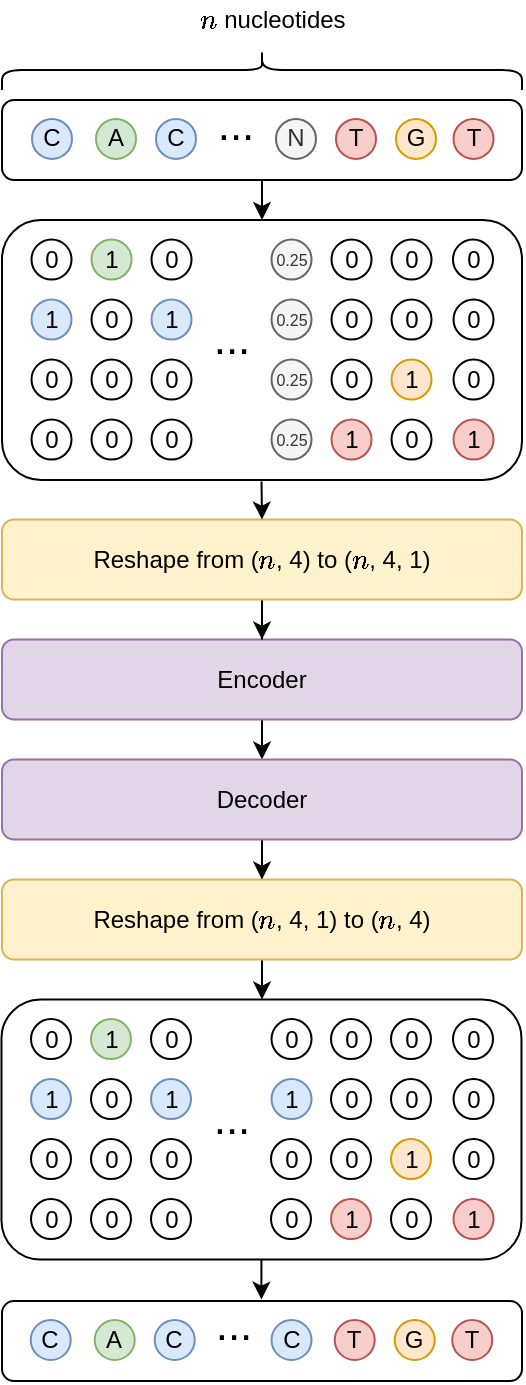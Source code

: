 <mxfile version="12.5.3" type="device"><diagram id="mADj3N52reezFfNrAovU" name="Page-1"><mxGraphModel dx="1422" dy="854" grid="1" gridSize="10" guides="1" tooltips="1" connect="1" arrows="1" fold="1" page="1" pageScale="1" pageWidth="827" pageHeight="1169" math="1" shadow="0"><root><mxCell id="0"/><mxCell id="1" parent="0"/><mxCell id="u04QPXvUlmv84Ei0NOCg-1" style="edgeStyle=orthogonalEdgeStyle;rounded=0;orthogonalLoop=1;jettySize=auto;html=1;" parent="1" source="u04QPXvUlmv84Ei0NOCg-2" edge="1"><mxGeometry relative="1" as="geometry"><mxPoint x="410" y="429.77" as="targetPoint"/></mxGeometry></mxCell><mxCell id="u04QPXvUlmv84Ei0NOCg-2" value="Encoder" style="rounded=1;whiteSpace=wrap;html=1;fillColor=#e1d5e7;strokeColor=#9673a6;" parent="1" vertex="1"><mxGeometry x="280" y="369.77" width="260" height="40" as="geometry"/></mxCell><mxCell id="Sl0_x4nXyxvZzu1vDAZW-5" style="edgeStyle=orthogonalEdgeStyle;rounded=0;orthogonalLoop=1;jettySize=auto;html=1;" parent="1" source="Sl0_x4nXyxvZzu1vDAZW-1" target="Sl0_x4nXyxvZzu1vDAZW-4" edge="1"><mxGeometry relative="1" as="geometry"/></mxCell><mxCell id="Sl0_x4nXyxvZzu1vDAZW-1" value="Decoder" style="rounded=1;whiteSpace=wrap;html=1;fillColor=#e1d5e7;strokeColor=#9673a6;" parent="1" vertex="1"><mxGeometry x="280" y="429.77" width="260" height="40" as="geometry"/></mxCell><mxCell id="Sl0_x4nXyxvZzu1vDAZW-3" style="edgeStyle=orthogonalEdgeStyle;rounded=0;orthogonalLoop=1;jettySize=auto;html=1;" parent="1" source="Sl0_x4nXyxvZzu1vDAZW-2" target="u04QPXvUlmv84Ei0NOCg-2" edge="1"><mxGeometry relative="1" as="geometry"/></mxCell><mxCell id="Sl0_x4nXyxvZzu1vDAZW-2" value="Reshape from (\(n\), 4) to (\(n\), 4, 1)" style="rounded=1;whiteSpace=wrap;html=1;fillColor=#fff2cc;strokeColor=#d6b656;" parent="1" vertex="1"><mxGeometry x="280" y="309.77" width="260" height="40" as="geometry"/></mxCell><mxCell id="Tzt24uJ621JwQ1t6ZQts-78" style="edgeStyle=orthogonalEdgeStyle;rounded=0;orthogonalLoop=1;jettySize=auto;html=1;" edge="1" parent="1" source="Sl0_x4nXyxvZzu1vDAZW-4" target="Tzt24uJ621JwQ1t6ZQts-48"><mxGeometry relative="1" as="geometry"/></mxCell><mxCell id="Sl0_x4nXyxvZzu1vDAZW-4" value="Reshape from (\(n\), 4, 1) to (\(n\), 4)" style="rounded=1;whiteSpace=wrap;html=1;fillColor=#fff2cc;strokeColor=#d6b656;" parent="1" vertex="1"><mxGeometry x="280" y="489.77" width="260" height="40" as="geometry"/></mxCell><mxCell id="Sl0_x4nXyxvZzu1vDAZW-6" value="" style="endArrow=classic;html=1;entryX=0.5;entryY=0;entryDx=0;entryDy=0;" parent="1" target="Sl0_x4nXyxvZzu1vDAZW-2" edge="1"><mxGeometry width="50" height="50" relative="1" as="geometry"><mxPoint x="409.76" y="290.77" as="sourcePoint"/><mxPoint x="329.76" y="560.77" as="targetPoint"/></mxGeometry></mxCell><mxCell id="Tzt24uJ621JwQ1t6ZQts-1" style="edgeStyle=orthogonalEdgeStyle;rounded=0;orthogonalLoop=1;jettySize=auto;html=1;fontSize=8;" edge="1" parent="1" source="Tzt24uJ621JwQ1t6ZQts-2" target="Tzt24uJ621JwQ1t6ZQts-8"><mxGeometry relative="1" as="geometry"><Array as="points"><mxPoint x="440" y="145"/><mxPoint x="440" y="145"/></Array></mxGeometry></mxCell><mxCell id="Tzt24uJ621JwQ1t6ZQts-2" value="" style="rounded=1;whiteSpace=wrap;html=1;rotation=90;" vertex="1" parent="1"><mxGeometry x="390" y="-10" width="40" height="260" as="geometry"/></mxCell><mxCell id="Tzt24uJ621JwQ1t6ZQts-3" value="A" style="ellipse;whiteSpace=wrap;html=1;aspect=fixed;fillColor=#d5e8d4;strokeColor=#82b366;" vertex="1" parent="1"><mxGeometry x="327" y="109.45" width="20" height="20" as="geometry"/></mxCell><mxCell id="Tzt24uJ621JwQ1t6ZQts-4" value="C" style="ellipse;whiteSpace=wrap;html=1;aspect=fixed;fillColor=#dae8fc;strokeColor=#6c8ebf;" vertex="1" parent="1"><mxGeometry x="357" y="109.45" width="20" height="20" as="geometry"/></mxCell><mxCell id="Tzt24uJ621JwQ1t6ZQts-5" value="N" style="ellipse;whiteSpace=wrap;html=1;aspect=fixed;fillColor=#f5f5f5;strokeColor=#666666;fontColor=#333333;" vertex="1" parent="1"><mxGeometry x="417" y="109.45" width="20" height="20" as="geometry"/></mxCell><mxCell id="Tzt24uJ621JwQ1t6ZQts-6" value="T" style="ellipse;whiteSpace=wrap;html=1;aspect=fixed;fillColor=#f8cecc;strokeColor=#b85450;" vertex="1" parent="1"><mxGeometry x="447" y="109.45" width="20" height="20" as="geometry"/></mxCell><mxCell id="Tzt24uJ621JwQ1t6ZQts-7" value="G" style="ellipse;whiteSpace=wrap;html=1;aspect=fixed;fillColor=#ffe6cc;strokeColor=#d79b00;" vertex="1" parent="1"><mxGeometry x="477" y="109.45" width="20" height="20" as="geometry"/></mxCell><mxCell id="Tzt24uJ621JwQ1t6ZQts-8" value="" style="rounded=1;whiteSpace=wrap;html=1;rotation=90;" vertex="1" parent="1"><mxGeometry x="345" y="95" width="130" height="260" as="geometry"/></mxCell><mxCell id="Tzt24uJ621JwQ1t6ZQts-9" value="1" style="ellipse;whiteSpace=wrap;html=1;aspect=fixed;fillColor=#d5e8d4;strokeColor=#82b366;" vertex="1" parent="1"><mxGeometry x="324.76" y="169.77" width="20" height="20" as="geometry"/></mxCell><mxCell id="Tzt24uJ621JwQ1t6ZQts-10" value="0" style="ellipse;whiteSpace=wrap;html=1;aspect=fixed;" vertex="1" parent="1"><mxGeometry x="354.76" y="169.77" width="20" height="20" as="geometry"/></mxCell><mxCell id="Tzt24uJ621JwQ1t6ZQts-11" value="0.25" style="ellipse;whiteSpace=wrap;html=1;aspect=fixed;fontSize=8;fillColor=#f5f5f5;strokeColor=#666666;fontColor=#333333;" vertex="1" parent="1"><mxGeometry x="414.76" y="169.77" width="20" height="20" as="geometry"/></mxCell><mxCell id="Tzt24uJ621JwQ1t6ZQts-12" value="0" style="ellipse;whiteSpace=wrap;html=1;aspect=fixed;" vertex="1" parent="1"><mxGeometry x="444.76" y="169.77" width="20" height="20" as="geometry"/></mxCell><mxCell id="Tzt24uJ621JwQ1t6ZQts-13" value="0" style="ellipse;whiteSpace=wrap;html=1;aspect=fixed;" vertex="1" parent="1"><mxGeometry x="474.76" y="199.77" width="20" height="20" as="geometry"/></mxCell><mxCell id="Tzt24uJ621JwQ1t6ZQts-14" value="0.25" style="ellipse;whiteSpace=wrap;html=1;aspect=fixed;fontSize=8;fillColor=#f5f5f5;strokeColor=#666666;fontColor=#333333;" vertex="1" parent="1"><mxGeometry x="414.76" y="199.77" width="20" height="20" as="geometry"/></mxCell><mxCell id="Tzt24uJ621JwQ1t6ZQts-15" value="0.25" style="ellipse;whiteSpace=wrap;html=1;aspect=fixed;fontSize=8;fillColor=#f5f5f5;strokeColor=#666666;fontColor=#333333;" vertex="1" parent="1"><mxGeometry x="414.76" y="229.77" width="20" height="20" as="geometry"/></mxCell><mxCell id="Tzt24uJ621JwQ1t6ZQts-16" value="0.25" style="ellipse;whiteSpace=wrap;html=1;aspect=fixed;fontSize=8;fillColor=#f5f5f5;strokeColor=#666666;fontColor=#333333;" vertex="1" parent="1"><mxGeometry x="414.76" y="259.77" width="20" height="20" as="geometry"/></mxCell><mxCell id="Tzt24uJ621JwQ1t6ZQts-17" value="0" style="ellipse;whiteSpace=wrap;html=1;aspect=fixed;" vertex="1" parent="1"><mxGeometry x="324.76" y="199.77" width="20" height="20" as="geometry"/></mxCell><mxCell id="Tzt24uJ621JwQ1t6ZQts-18" value="0" style="ellipse;whiteSpace=wrap;html=1;aspect=fixed;" vertex="1" parent="1"><mxGeometry x="324.76" y="229.77" width="20" height="20" as="geometry"/></mxCell><mxCell id="Tzt24uJ621JwQ1t6ZQts-19" value="0" style="ellipse;whiteSpace=wrap;html=1;aspect=fixed;" vertex="1" parent="1"><mxGeometry x="324.76" y="259.77" width="20" height="20" as="geometry"/></mxCell><mxCell id="Tzt24uJ621JwQ1t6ZQts-20" value="1" style="ellipse;whiteSpace=wrap;html=1;aspect=fixed;fillColor=#dae8fc;strokeColor=#6c8ebf;" vertex="1" parent="1"><mxGeometry x="354.76" y="199.77" width="20" height="20" as="geometry"/></mxCell><mxCell id="Tzt24uJ621JwQ1t6ZQts-21" value="0" style="ellipse;whiteSpace=wrap;html=1;aspect=fixed;" vertex="1" parent="1"><mxGeometry x="354.76" y="229.77" width="20" height="20" as="geometry"/></mxCell><mxCell id="Tzt24uJ621JwQ1t6ZQts-22" value="0" style="ellipse;whiteSpace=wrap;html=1;aspect=fixed;" vertex="1" parent="1"><mxGeometry x="354.76" y="259.77" width="20" height="20" as="geometry"/></mxCell><mxCell id="Tzt24uJ621JwQ1t6ZQts-23" value="0" style="ellipse;whiteSpace=wrap;html=1;aspect=fixed;" vertex="1" parent="1"><mxGeometry x="444.76" y="199.77" width="20" height="20" as="geometry"/></mxCell><mxCell id="Tzt24uJ621JwQ1t6ZQts-24" value="0" style="ellipse;whiteSpace=wrap;html=1;aspect=fixed;" vertex="1" parent="1"><mxGeometry x="444.76" y="229.77" width="20" height="20" as="geometry"/></mxCell><mxCell id="Tzt24uJ621JwQ1t6ZQts-25" value="1" style="ellipse;whiteSpace=wrap;html=1;aspect=fixed;fillColor=#f8cecc;strokeColor=#b85450;" vertex="1" parent="1"><mxGeometry x="444.76" y="259.77" width="20" height="20" as="geometry"/></mxCell><mxCell id="Tzt24uJ621JwQ1t6ZQts-26" value="0" style="ellipse;whiteSpace=wrap;html=1;aspect=fixed;" vertex="1" parent="1"><mxGeometry x="474.76" y="169.77" width="20" height="20" as="geometry"/></mxCell><mxCell id="Tzt24uJ621JwQ1t6ZQts-27" value="1" style="ellipse;whiteSpace=wrap;html=1;aspect=fixed;fillColor=#ffe6cc;strokeColor=#d79b00;" vertex="1" parent="1"><mxGeometry x="474.76" y="229.77" width="20" height="20" as="geometry"/></mxCell><mxCell id="Tzt24uJ621JwQ1t6ZQts-28" value="0" style="ellipse;whiteSpace=wrap;html=1;aspect=fixed;" vertex="1" parent="1"><mxGeometry x="474.76" y="259.77" width="20" height="20" as="geometry"/></mxCell><mxCell id="Tzt24uJ621JwQ1t6ZQts-29" value="" style="shape=curlyBracket;whiteSpace=wrap;html=1;rounded=1;rotation=90;" vertex="1" parent="1"><mxGeometry x="400" y="-45" width="20" height="260" as="geometry"/></mxCell><mxCell id="Tzt24uJ621JwQ1t6ZQts-30" value="\(n\) nucleotides" style="text;html=1;strokeColor=none;fillColor=none;align=center;verticalAlign=middle;whiteSpace=wrap;rounded=0;" vertex="1" parent="1"><mxGeometry x="362.5" y="50" width="105" height="20" as="geometry"/></mxCell><mxCell id="Tzt24uJ621JwQ1t6ZQts-31" value="&lt;font style=&quot;font-size: 22px&quot;&gt;...&lt;/font&gt;" style="text;html=1;strokeColor=none;fillColor=none;align=center;verticalAlign=middle;whiteSpace=wrap;rounded=0;" vertex="1" parent="1"><mxGeometry x="377" y="109.45" width="40" height="6.95" as="geometry"/></mxCell><mxCell id="Tzt24uJ621JwQ1t6ZQts-32" value="&lt;font style=&quot;font-size: 22px&quot;&gt;...&lt;/font&gt;" style="text;html=1;strokeColor=none;fillColor=none;align=center;verticalAlign=middle;whiteSpace=wrap;rounded=0;" vertex="1" parent="1"><mxGeometry x="374.76" y="209.77" width="40" height="20" as="geometry"/></mxCell><mxCell id="Tzt24uJ621JwQ1t6ZQts-33" value="C" style="ellipse;whiteSpace=wrap;html=1;aspect=fixed;fillColor=#dae8fc;strokeColor=#6c8ebf;" vertex="1" parent="1"><mxGeometry x="295" y="109.45" width="20" height="20" as="geometry"/></mxCell><mxCell id="Tzt24uJ621JwQ1t6ZQts-39" value="0" style="ellipse;whiteSpace=wrap;html=1;aspect=fixed;" vertex="1" parent="1"><mxGeometry x="294.76" y="169.77" width="20" height="20" as="geometry"/></mxCell><mxCell id="Tzt24uJ621JwQ1t6ZQts-40" value="1" style="ellipse;whiteSpace=wrap;html=1;aspect=fixed;fillColor=#dae8fc;strokeColor=#6c8ebf;" vertex="1" parent="1"><mxGeometry x="294.76" y="199.77" width="20" height="20" as="geometry"/></mxCell><mxCell id="Tzt24uJ621JwQ1t6ZQts-41" value="0" style="ellipse;whiteSpace=wrap;html=1;aspect=fixed;" vertex="1" parent="1"><mxGeometry x="294.76" y="229.77" width="20" height="20" as="geometry"/></mxCell><mxCell id="Tzt24uJ621JwQ1t6ZQts-42" value="0" style="ellipse;whiteSpace=wrap;html=1;aspect=fixed;" vertex="1" parent="1"><mxGeometry x="294.76" y="259.77" width="20" height="20" as="geometry"/></mxCell><mxCell id="Tzt24uJ621JwQ1t6ZQts-103" style="edgeStyle=orthogonalEdgeStyle;rounded=0;orthogonalLoop=1;jettySize=auto;html=1;entryX=0;entryY=0.5;entryDx=0;entryDy=0;" edge="1" parent="1" source="Tzt24uJ621JwQ1t6ZQts-48" target="Tzt24uJ621JwQ1t6ZQts-93"><mxGeometry relative="1" as="geometry"/></mxCell><mxCell id="Tzt24uJ621JwQ1t6ZQts-48" value="" style="rounded=1;whiteSpace=wrap;html=1;rotation=90;" vertex="1" parent="1"><mxGeometry x="344.74" y="484.77" width="130" height="260" as="geometry"/></mxCell><mxCell id="Tzt24uJ621JwQ1t6ZQts-49" value="1" style="ellipse;whiteSpace=wrap;html=1;aspect=fixed;fillColor=#d5e8d4;strokeColor=#82b366;" vertex="1" parent="1"><mxGeometry x="324.5" y="559.54" width="20" height="20" as="geometry"/></mxCell><mxCell id="Tzt24uJ621JwQ1t6ZQts-50" value="0" style="ellipse;whiteSpace=wrap;html=1;aspect=fixed;" vertex="1" parent="1"><mxGeometry x="354.5" y="559.54" width="20" height="20" as="geometry"/></mxCell><mxCell id="Tzt24uJ621JwQ1t6ZQts-52" value="0" style="ellipse;whiteSpace=wrap;html=1;aspect=fixed;" vertex="1" parent="1"><mxGeometry x="444.5" y="559.54" width="20" height="20" as="geometry"/></mxCell><mxCell id="Tzt24uJ621JwQ1t6ZQts-53" value="0" style="ellipse;whiteSpace=wrap;html=1;aspect=fixed;" vertex="1" parent="1"><mxGeometry x="474.5" y="589.54" width="20" height="20" as="geometry"/></mxCell><mxCell id="Tzt24uJ621JwQ1t6ZQts-57" value="0" style="ellipse;whiteSpace=wrap;html=1;aspect=fixed;" vertex="1" parent="1"><mxGeometry x="324.5" y="589.54" width="20" height="20" as="geometry"/></mxCell><mxCell id="Tzt24uJ621JwQ1t6ZQts-58" value="0" style="ellipse;whiteSpace=wrap;html=1;aspect=fixed;" vertex="1" parent="1"><mxGeometry x="324.5" y="619.54" width="20" height="20" as="geometry"/></mxCell><mxCell id="Tzt24uJ621JwQ1t6ZQts-59" value="0" style="ellipse;whiteSpace=wrap;html=1;aspect=fixed;" vertex="1" parent="1"><mxGeometry x="324.5" y="649.54" width="20" height="20" as="geometry"/></mxCell><mxCell id="Tzt24uJ621JwQ1t6ZQts-60" value="1" style="ellipse;whiteSpace=wrap;html=1;aspect=fixed;fillColor=#dae8fc;strokeColor=#6c8ebf;" vertex="1" parent="1"><mxGeometry x="354.5" y="589.54" width="20" height="20" as="geometry"/></mxCell><mxCell id="Tzt24uJ621JwQ1t6ZQts-61" value="0" style="ellipse;whiteSpace=wrap;html=1;aspect=fixed;" vertex="1" parent="1"><mxGeometry x="354.5" y="619.54" width="20" height="20" as="geometry"/></mxCell><mxCell id="Tzt24uJ621JwQ1t6ZQts-62" value="0" style="ellipse;whiteSpace=wrap;html=1;aspect=fixed;" vertex="1" parent="1"><mxGeometry x="354.5" y="649.54" width="20" height="20" as="geometry"/></mxCell><mxCell id="Tzt24uJ621JwQ1t6ZQts-63" value="0" style="ellipse;whiteSpace=wrap;html=1;aspect=fixed;" vertex="1" parent="1"><mxGeometry x="444.5" y="589.54" width="20" height="20" as="geometry"/></mxCell><mxCell id="Tzt24uJ621JwQ1t6ZQts-64" value="0" style="ellipse;whiteSpace=wrap;html=1;aspect=fixed;" vertex="1" parent="1"><mxGeometry x="444.5" y="619.54" width="20" height="20" as="geometry"/></mxCell><mxCell id="Tzt24uJ621JwQ1t6ZQts-65" value="1" style="ellipse;whiteSpace=wrap;html=1;aspect=fixed;fillColor=#f8cecc;strokeColor=#b85450;" vertex="1" parent="1"><mxGeometry x="444.5" y="649.54" width="20" height="20" as="geometry"/></mxCell><mxCell id="Tzt24uJ621JwQ1t6ZQts-66" value="0" style="ellipse;whiteSpace=wrap;html=1;aspect=fixed;" vertex="1" parent="1"><mxGeometry x="474.5" y="559.54" width="20" height="20" as="geometry"/></mxCell><mxCell id="Tzt24uJ621JwQ1t6ZQts-67" value="1" style="ellipse;whiteSpace=wrap;html=1;aspect=fixed;fillColor=#ffe6cc;strokeColor=#d79b00;" vertex="1" parent="1"><mxGeometry x="474.5" y="619.54" width="20" height="20" as="geometry"/></mxCell><mxCell id="Tzt24uJ621JwQ1t6ZQts-68" value="0" style="ellipse;whiteSpace=wrap;html=1;aspect=fixed;" vertex="1" parent="1"><mxGeometry x="474.5" y="649.54" width="20" height="20" as="geometry"/></mxCell><mxCell id="Tzt24uJ621JwQ1t6ZQts-69" value="&lt;font style=&quot;font-size: 22px&quot;&gt;...&lt;/font&gt;" style="text;html=1;strokeColor=none;fillColor=none;align=center;verticalAlign=middle;whiteSpace=wrap;rounded=0;" vertex="1" parent="1"><mxGeometry x="374.5" y="599.54" width="40" height="20" as="geometry"/></mxCell><mxCell id="Tzt24uJ621JwQ1t6ZQts-70" value="0" style="ellipse;whiteSpace=wrap;html=1;aspect=fixed;" vertex="1" parent="1"><mxGeometry x="294.5" y="559.54" width="20" height="20" as="geometry"/></mxCell><mxCell id="Tzt24uJ621JwQ1t6ZQts-71" value="1" style="ellipse;whiteSpace=wrap;html=1;aspect=fixed;fillColor=#dae8fc;strokeColor=#6c8ebf;" vertex="1" parent="1"><mxGeometry x="294.5" y="589.54" width="20" height="20" as="geometry"/></mxCell><mxCell id="Tzt24uJ621JwQ1t6ZQts-72" value="0" style="ellipse;whiteSpace=wrap;html=1;aspect=fixed;" vertex="1" parent="1"><mxGeometry x="294.5" y="619.54" width="20" height="20" as="geometry"/></mxCell><mxCell id="Tzt24uJ621JwQ1t6ZQts-73" value="0" style="ellipse;whiteSpace=wrap;html=1;aspect=fixed;" vertex="1" parent="1"><mxGeometry x="294.5" y="649.54" width="20" height="20" as="geometry"/></mxCell><mxCell id="Tzt24uJ621JwQ1t6ZQts-80" value="T" style="ellipse;whiteSpace=wrap;html=1;aspect=fixed;fillColor=#f8cecc;strokeColor=#b85450;" vertex="1" parent="1"><mxGeometry x="505.76" y="109.45" width="20" height="20" as="geometry"/></mxCell><mxCell id="Tzt24uJ621JwQ1t6ZQts-81" value="0" style="ellipse;whiteSpace=wrap;html=1;aspect=fixed;" vertex="1" parent="1"><mxGeometry x="505.5" y="169.77" width="20" height="20" as="geometry"/></mxCell><mxCell id="Tzt24uJ621JwQ1t6ZQts-82" value="0" style="ellipse;whiteSpace=wrap;html=1;aspect=fixed;" vertex="1" parent="1"><mxGeometry x="505.76" y="199.77" width="20" height="20" as="geometry"/></mxCell><mxCell id="Tzt24uJ621JwQ1t6ZQts-83" value="0" style="ellipse;whiteSpace=wrap;html=1;aspect=fixed;" vertex="1" parent="1"><mxGeometry x="505.76" y="229.77" width="20" height="20" as="geometry"/></mxCell><mxCell id="Tzt24uJ621JwQ1t6ZQts-84" value="1" style="ellipse;whiteSpace=wrap;html=1;aspect=fixed;fillColor=#f8cecc;strokeColor=#b85450;" vertex="1" parent="1"><mxGeometry x="505.76" y="259.77" width="20" height="20" as="geometry"/></mxCell><mxCell id="Tzt24uJ621JwQ1t6ZQts-85" value="0" style="ellipse;whiteSpace=wrap;html=1;aspect=fixed;" vertex="1" parent="1"><mxGeometry x="414.76" y="559.54" width="20" height="20" as="geometry"/></mxCell><mxCell id="Tzt24uJ621JwQ1t6ZQts-86" value="1" style="ellipse;whiteSpace=wrap;html=1;aspect=fixed;fillColor=#dae8fc;strokeColor=#6c8ebf;" vertex="1" parent="1"><mxGeometry x="414.76" y="589.54" width="20" height="20" as="geometry"/></mxCell><mxCell id="Tzt24uJ621JwQ1t6ZQts-87" value="0" style="ellipse;whiteSpace=wrap;html=1;aspect=fixed;" vertex="1" parent="1"><mxGeometry x="414.5" y="619.54" width="20" height="20" as="geometry"/></mxCell><mxCell id="Tzt24uJ621JwQ1t6ZQts-88" value="0" style="ellipse;whiteSpace=wrap;html=1;aspect=fixed;" vertex="1" parent="1"><mxGeometry x="414.5" y="649.54" width="20" height="20" as="geometry"/></mxCell><mxCell id="Tzt24uJ621JwQ1t6ZQts-89" value="1" style="ellipse;whiteSpace=wrap;html=1;aspect=fixed;fillColor=#f8cecc;strokeColor=#b85450;" vertex="1" parent="1"><mxGeometry x="505.76" y="649.54" width="20" height="20" as="geometry"/></mxCell><mxCell id="Tzt24uJ621JwQ1t6ZQts-90" value="0" style="ellipse;whiteSpace=wrap;html=1;aspect=fixed;" vertex="1" parent="1"><mxGeometry x="505.76" y="619.54" width="20" height="20" as="geometry"/></mxCell><mxCell id="Tzt24uJ621JwQ1t6ZQts-91" value="0" style="ellipse;whiteSpace=wrap;html=1;aspect=fixed;" vertex="1" parent="1"><mxGeometry x="505.76" y="589.54" width="20" height="20" as="geometry"/></mxCell><mxCell id="Tzt24uJ621JwQ1t6ZQts-92" value="0" style="ellipse;whiteSpace=wrap;html=1;aspect=fixed;" vertex="1" parent="1"><mxGeometry x="505.5" y="559.54" width="20" height="20" as="geometry"/></mxCell><mxCell id="Tzt24uJ621JwQ1t6ZQts-93" value="" style="rounded=1;whiteSpace=wrap;html=1;rotation=90;" vertex="1" parent="1"><mxGeometry x="390" y="590.54" width="40" height="260" as="geometry"/></mxCell><mxCell id="Tzt24uJ621JwQ1t6ZQts-94" value="A" style="ellipse;whiteSpace=wrap;html=1;aspect=fixed;fillColor=#d5e8d4;strokeColor=#82b366;" vertex="1" parent="1"><mxGeometry x="326.36" y="709.99" width="20" height="20" as="geometry"/></mxCell><mxCell id="Tzt24uJ621JwQ1t6ZQts-95" value="C" style="ellipse;whiteSpace=wrap;html=1;aspect=fixed;fillColor=#dae8fc;strokeColor=#6c8ebf;" vertex="1" parent="1"><mxGeometry x="356.36" y="709.99" width="20" height="20" as="geometry"/></mxCell><mxCell id="Tzt24uJ621JwQ1t6ZQts-97" value="T" style="ellipse;whiteSpace=wrap;html=1;aspect=fixed;fillColor=#f8cecc;strokeColor=#b85450;" vertex="1" parent="1"><mxGeometry x="446.36" y="709.99" width="20" height="20" as="geometry"/></mxCell><mxCell id="Tzt24uJ621JwQ1t6ZQts-98" value="G" style="ellipse;whiteSpace=wrap;html=1;aspect=fixed;fillColor=#ffe6cc;strokeColor=#d79b00;" vertex="1" parent="1"><mxGeometry x="476.36" y="709.99" width="20" height="20" as="geometry"/></mxCell><mxCell id="Tzt24uJ621JwQ1t6ZQts-99" value="&lt;font style=&quot;font-size: 22px&quot;&gt;...&lt;/font&gt;" style="text;html=1;strokeColor=none;fillColor=none;align=center;verticalAlign=middle;whiteSpace=wrap;rounded=0;" vertex="1" parent="1"><mxGeometry x="376.36" y="709.99" width="40" height="6.95" as="geometry"/></mxCell><mxCell id="Tzt24uJ621JwQ1t6ZQts-100" value="C" style="ellipse;whiteSpace=wrap;html=1;aspect=fixed;fillColor=#dae8fc;strokeColor=#6c8ebf;" vertex="1" parent="1"><mxGeometry x="294.36" y="709.99" width="20" height="20" as="geometry"/></mxCell><mxCell id="Tzt24uJ621JwQ1t6ZQts-101" value="T" style="ellipse;whiteSpace=wrap;html=1;aspect=fixed;fillColor=#f8cecc;strokeColor=#b85450;" vertex="1" parent="1"><mxGeometry x="505.12" y="709.99" width="20" height="20" as="geometry"/></mxCell><mxCell id="Tzt24uJ621JwQ1t6ZQts-104" value="C" style="ellipse;whiteSpace=wrap;html=1;aspect=fixed;fillColor=#dae8fc;strokeColor=#6c8ebf;" vertex="1" parent="1"><mxGeometry x="414.76" y="709.99" width="20" height="20" as="geometry"/></mxCell></root></mxGraphModel></diagram></mxfile>